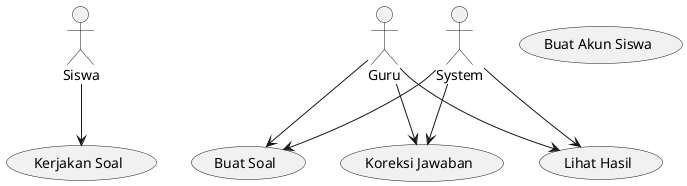 @startuml
actor Siswa
actor Guru
actor System

usecase "Buat Soal" as buatSoal
usecase "Kerjakan Soal" as KerjakanSoal
usecase "Koreksi Jawaban" as koreksiJawaban
usecase "Lihat Hasil" as lihatHasil
usecase "Buat Akun Siswa" as BuatAkunSiswa

Siswa --> (KerjakanSoal)
Guru --> (buatSoal)
Guru --> (lihatHasil)
Guru --> (koreksiJawaban)
System --> (buatSoal)
System --> (koreksiJawaban)
System --> (lihatHasil)

@enduml

